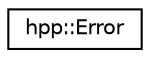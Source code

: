digraph "Graphical Class Hierarchy"
{
  edge [fontname="Helvetica",fontsize="10",labelfontname="Helvetica",labelfontsize="10"];
  node [fontname="Helvetica",fontsize="10",shape=record];
  rankdir="LR";
  Node1 [label="hpp::Error",height=0.2,width=0.4,color="black", fillcolor="white", style="filled",URL="$a00004.html",tooltip="Corba exception travelling through the Corba channel. "];
}
